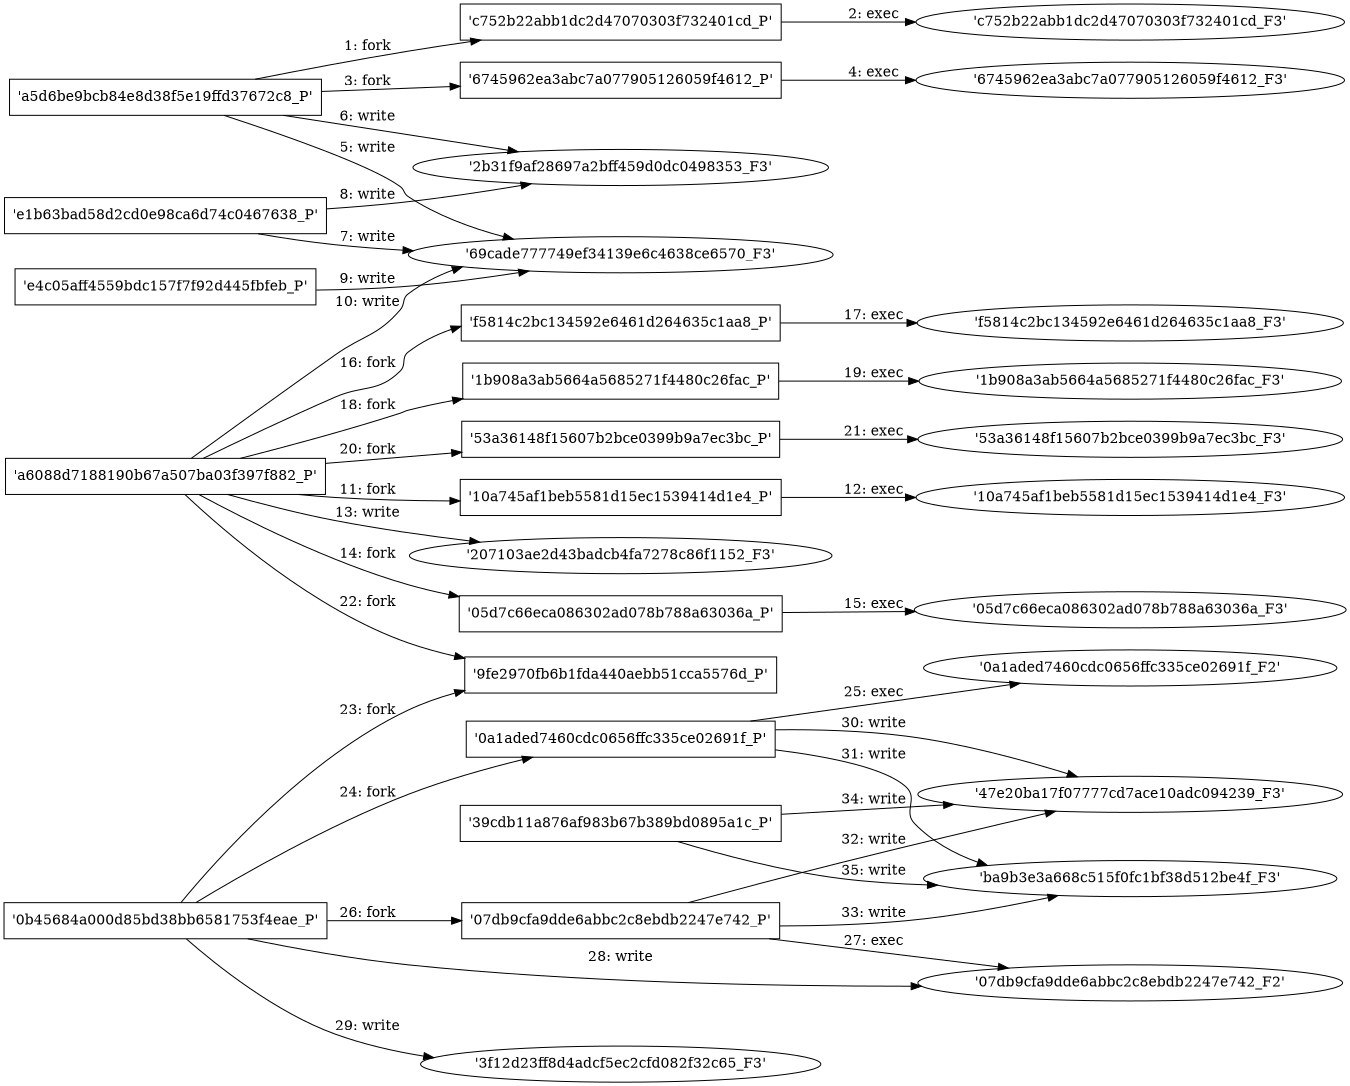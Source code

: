 digraph "D:\Learning\Paper\apt\基于CTI的攻击预警\Dataset\攻击图\ASGfromALLCTI\Threat Round Up for Feb 2 - Feb 9.dot" {
rankdir="LR"
size="9"
fixedsize="false"
splines="true"
nodesep=0.3
ranksep=0
fontsize=10
overlap="scalexy"
engine= "neato"
	"'a5d6be9bcb84e8d38f5e19ffd37672c8_P'" [node_type=Process shape=box]
	"'c752b22abb1dc2d47070303f732401cd_P'" [node_type=Process shape=box]
	"'a5d6be9bcb84e8d38f5e19ffd37672c8_P'" -> "'c752b22abb1dc2d47070303f732401cd_P'" [label="1: fork"]
	"'c752b22abb1dc2d47070303f732401cd_P'" [node_type=Process shape=box]
	"'c752b22abb1dc2d47070303f732401cd_F3'" [node_type=File shape=ellipse]
	"'c752b22abb1dc2d47070303f732401cd_P'" -> "'c752b22abb1dc2d47070303f732401cd_F3'" [label="2: exec"]
	"'a5d6be9bcb84e8d38f5e19ffd37672c8_P'" [node_type=Process shape=box]
	"'6745962ea3abc7a077905126059f4612_P'" [node_type=Process shape=box]
	"'a5d6be9bcb84e8d38f5e19ffd37672c8_P'" -> "'6745962ea3abc7a077905126059f4612_P'" [label="3: fork"]
	"'6745962ea3abc7a077905126059f4612_P'" [node_type=Process shape=box]
	"'6745962ea3abc7a077905126059f4612_F3'" [node_type=File shape=ellipse]
	"'6745962ea3abc7a077905126059f4612_P'" -> "'6745962ea3abc7a077905126059f4612_F3'" [label="4: exec"]
	"'69cade777749ef34139e6c4638ce6570_F3'" [node_type=file shape=ellipse]
	"'a5d6be9bcb84e8d38f5e19ffd37672c8_P'" [node_type=Process shape=box]
	"'a5d6be9bcb84e8d38f5e19ffd37672c8_P'" -> "'69cade777749ef34139e6c4638ce6570_F3'" [label="5: write"]
	"'2b31f9af28697a2bff459d0dc0498353_F3'" [node_type=file shape=ellipse]
	"'a5d6be9bcb84e8d38f5e19ffd37672c8_P'" [node_type=Process shape=box]
	"'a5d6be9bcb84e8d38f5e19ffd37672c8_P'" -> "'2b31f9af28697a2bff459d0dc0498353_F3'" [label="6: write"]
	"'69cade777749ef34139e6c4638ce6570_F3'" [node_type=file shape=ellipse]
	"'e1b63bad58d2cd0e98ca6d74c0467638_P'" [node_type=Process shape=box]
	"'e1b63bad58d2cd0e98ca6d74c0467638_P'" -> "'69cade777749ef34139e6c4638ce6570_F3'" [label="7: write"]
	"'2b31f9af28697a2bff459d0dc0498353_F3'" [node_type=file shape=ellipse]
	"'e1b63bad58d2cd0e98ca6d74c0467638_P'" [node_type=Process shape=box]
	"'e1b63bad58d2cd0e98ca6d74c0467638_P'" -> "'2b31f9af28697a2bff459d0dc0498353_F3'" [label="8: write"]
	"'69cade777749ef34139e6c4638ce6570_F3'" [node_type=file shape=ellipse]
	"'e4c05aff4559bdc157f7f92d445fbfeb_P'" [node_type=Process shape=box]
	"'e4c05aff4559bdc157f7f92d445fbfeb_P'" -> "'69cade777749ef34139e6c4638ce6570_F3'" [label="9: write"]
	"'69cade777749ef34139e6c4638ce6570_F3'" [node_type=file shape=ellipse]
	"'a6088d7188190b67a507ba03f397f882_P'" [node_type=Process shape=box]
	"'a6088d7188190b67a507ba03f397f882_P'" -> "'69cade777749ef34139e6c4638ce6570_F3'" [label="10: write"]
	"'a6088d7188190b67a507ba03f397f882_P'" [node_type=Process shape=box]
	"'10a745af1beb5581d15ec1539414d1e4_P'" [node_type=Process shape=box]
	"'a6088d7188190b67a507ba03f397f882_P'" -> "'10a745af1beb5581d15ec1539414d1e4_P'" [label="11: fork"]
	"'10a745af1beb5581d15ec1539414d1e4_P'" [node_type=Process shape=box]
	"'10a745af1beb5581d15ec1539414d1e4_F3'" [node_type=File shape=ellipse]
	"'10a745af1beb5581d15ec1539414d1e4_P'" -> "'10a745af1beb5581d15ec1539414d1e4_F3'" [label="12: exec"]
	"'207103ae2d43badcb4fa7278c86f1152_F3'" [node_type=file shape=ellipse]
	"'a6088d7188190b67a507ba03f397f882_P'" [node_type=Process shape=box]
	"'a6088d7188190b67a507ba03f397f882_P'" -> "'207103ae2d43badcb4fa7278c86f1152_F3'" [label="13: write"]
	"'a6088d7188190b67a507ba03f397f882_P'" [node_type=Process shape=box]
	"'05d7c66eca086302ad078b788a63036a_P'" [node_type=Process shape=box]
	"'a6088d7188190b67a507ba03f397f882_P'" -> "'05d7c66eca086302ad078b788a63036a_P'" [label="14: fork"]
	"'05d7c66eca086302ad078b788a63036a_P'" [node_type=Process shape=box]
	"'05d7c66eca086302ad078b788a63036a_F3'" [node_type=File shape=ellipse]
	"'05d7c66eca086302ad078b788a63036a_P'" -> "'05d7c66eca086302ad078b788a63036a_F3'" [label="15: exec"]
	"'a6088d7188190b67a507ba03f397f882_P'" [node_type=Process shape=box]
	"'f5814c2bc134592e6461d264635c1aa8_P'" [node_type=Process shape=box]
	"'a6088d7188190b67a507ba03f397f882_P'" -> "'f5814c2bc134592e6461d264635c1aa8_P'" [label="16: fork"]
	"'f5814c2bc134592e6461d264635c1aa8_P'" [node_type=Process shape=box]
	"'f5814c2bc134592e6461d264635c1aa8_F3'" [node_type=File shape=ellipse]
	"'f5814c2bc134592e6461d264635c1aa8_P'" -> "'f5814c2bc134592e6461d264635c1aa8_F3'" [label="17: exec"]
	"'a6088d7188190b67a507ba03f397f882_P'" [node_type=Process shape=box]
	"'1b908a3ab5664a5685271f4480c26fac_P'" [node_type=Process shape=box]
	"'a6088d7188190b67a507ba03f397f882_P'" -> "'1b908a3ab5664a5685271f4480c26fac_P'" [label="18: fork"]
	"'1b908a3ab5664a5685271f4480c26fac_P'" [node_type=Process shape=box]
	"'1b908a3ab5664a5685271f4480c26fac_F3'" [node_type=File shape=ellipse]
	"'1b908a3ab5664a5685271f4480c26fac_P'" -> "'1b908a3ab5664a5685271f4480c26fac_F3'" [label="19: exec"]
	"'a6088d7188190b67a507ba03f397f882_P'" [node_type=Process shape=box]
	"'53a36148f15607b2bce0399b9a7ec3bc_P'" [node_type=Process shape=box]
	"'a6088d7188190b67a507ba03f397f882_P'" -> "'53a36148f15607b2bce0399b9a7ec3bc_P'" [label="20: fork"]
	"'53a36148f15607b2bce0399b9a7ec3bc_P'" [node_type=Process shape=box]
	"'53a36148f15607b2bce0399b9a7ec3bc_F3'" [node_type=File shape=ellipse]
	"'53a36148f15607b2bce0399b9a7ec3bc_P'" -> "'53a36148f15607b2bce0399b9a7ec3bc_F3'" [label="21: exec"]
	"'a6088d7188190b67a507ba03f397f882_P'" [node_type=Process shape=box]
	"'9fe2970fb6b1fda440aebb51cca5576d_P'" [node_type=Process shape=box]
	"'a6088d7188190b67a507ba03f397f882_P'" -> "'9fe2970fb6b1fda440aebb51cca5576d_P'" [label="22: fork"]
	"'0b45684a000d85bd38bb6581753f4eae_P'" [node_type=Process shape=box]
	"'9fe2970fb6b1fda440aebb51cca5576d_P'" [node_type=Process shape=box]
	"'0b45684a000d85bd38bb6581753f4eae_P'" -> "'9fe2970fb6b1fda440aebb51cca5576d_P'" [label="23: fork"]
	"'0b45684a000d85bd38bb6581753f4eae_P'" [node_type=Process shape=box]
	"'0a1aded7460cdc0656ffc335ce02691f_P'" [node_type=Process shape=box]
	"'0b45684a000d85bd38bb6581753f4eae_P'" -> "'0a1aded7460cdc0656ffc335ce02691f_P'" [label="24: fork"]
	"'0a1aded7460cdc0656ffc335ce02691f_P'" [node_type=Process shape=box]
	"'0a1aded7460cdc0656ffc335ce02691f_F2'" [node_type=File shape=ellipse]
	"'0a1aded7460cdc0656ffc335ce02691f_P'" -> "'0a1aded7460cdc0656ffc335ce02691f_F2'" [label="25: exec"]
	"'0b45684a000d85bd38bb6581753f4eae_P'" [node_type=Process shape=box]
	"'07db9cfa9dde6abbc2c8ebdb2247e742_P'" [node_type=Process shape=box]
	"'0b45684a000d85bd38bb6581753f4eae_P'" -> "'07db9cfa9dde6abbc2c8ebdb2247e742_P'" [label="26: fork"]
	"'07db9cfa9dde6abbc2c8ebdb2247e742_P'" [node_type=Process shape=box]
	"'07db9cfa9dde6abbc2c8ebdb2247e742_F2'" [node_type=File shape=ellipse]
	"'07db9cfa9dde6abbc2c8ebdb2247e742_P'" -> "'07db9cfa9dde6abbc2c8ebdb2247e742_F2'" [label="27: exec"]
	"'07db9cfa9dde6abbc2c8ebdb2247e742_F2'" [node_type=file shape=ellipse]
	"'0b45684a000d85bd38bb6581753f4eae_P'" [node_type=Process shape=box]
	"'0b45684a000d85bd38bb6581753f4eae_P'" -> "'07db9cfa9dde6abbc2c8ebdb2247e742_F2'" [label="28: write"]
	"'3f12d23ff8d4adcf5ec2cfd082f32c65_F3'" [node_type=file shape=ellipse]
	"'0b45684a000d85bd38bb6581753f4eae_P'" [node_type=Process shape=box]
	"'0b45684a000d85bd38bb6581753f4eae_P'" -> "'3f12d23ff8d4adcf5ec2cfd082f32c65_F3'" [label="29: write"]
	"'47e20ba17f07777cd7ace10adc094239_F3'" [node_type=file shape=ellipse]
	"'0a1aded7460cdc0656ffc335ce02691f_P'" [node_type=Process shape=box]
	"'0a1aded7460cdc0656ffc335ce02691f_P'" -> "'47e20ba17f07777cd7ace10adc094239_F3'" [label="30: write"]
	"'ba9b3e3a668c515f0fc1bf38d512be4f_F3'" [node_type=file shape=ellipse]
	"'0a1aded7460cdc0656ffc335ce02691f_P'" [node_type=Process shape=box]
	"'0a1aded7460cdc0656ffc335ce02691f_P'" -> "'ba9b3e3a668c515f0fc1bf38d512be4f_F3'" [label="31: write"]
	"'47e20ba17f07777cd7ace10adc094239_F3'" [node_type=file shape=ellipse]
	"'07db9cfa9dde6abbc2c8ebdb2247e742_P'" [node_type=Process shape=box]
	"'07db9cfa9dde6abbc2c8ebdb2247e742_P'" -> "'47e20ba17f07777cd7ace10adc094239_F3'" [label="32: write"]
	"'ba9b3e3a668c515f0fc1bf38d512be4f_F3'" [node_type=file shape=ellipse]
	"'07db9cfa9dde6abbc2c8ebdb2247e742_P'" [node_type=Process shape=box]
	"'07db9cfa9dde6abbc2c8ebdb2247e742_P'" -> "'ba9b3e3a668c515f0fc1bf38d512be4f_F3'" [label="33: write"]
	"'47e20ba17f07777cd7ace10adc094239_F3'" [node_type=file shape=ellipse]
	"'39cdb11a876af983b67b389bd0895a1c_P'" [node_type=Process shape=box]
	"'39cdb11a876af983b67b389bd0895a1c_P'" -> "'47e20ba17f07777cd7ace10adc094239_F3'" [label="34: write"]
	"'ba9b3e3a668c515f0fc1bf38d512be4f_F3'" [node_type=file shape=ellipse]
	"'39cdb11a876af983b67b389bd0895a1c_P'" [node_type=Process shape=box]
	"'39cdb11a876af983b67b389bd0895a1c_P'" -> "'ba9b3e3a668c515f0fc1bf38d512be4f_F3'" [label="35: write"]
}
